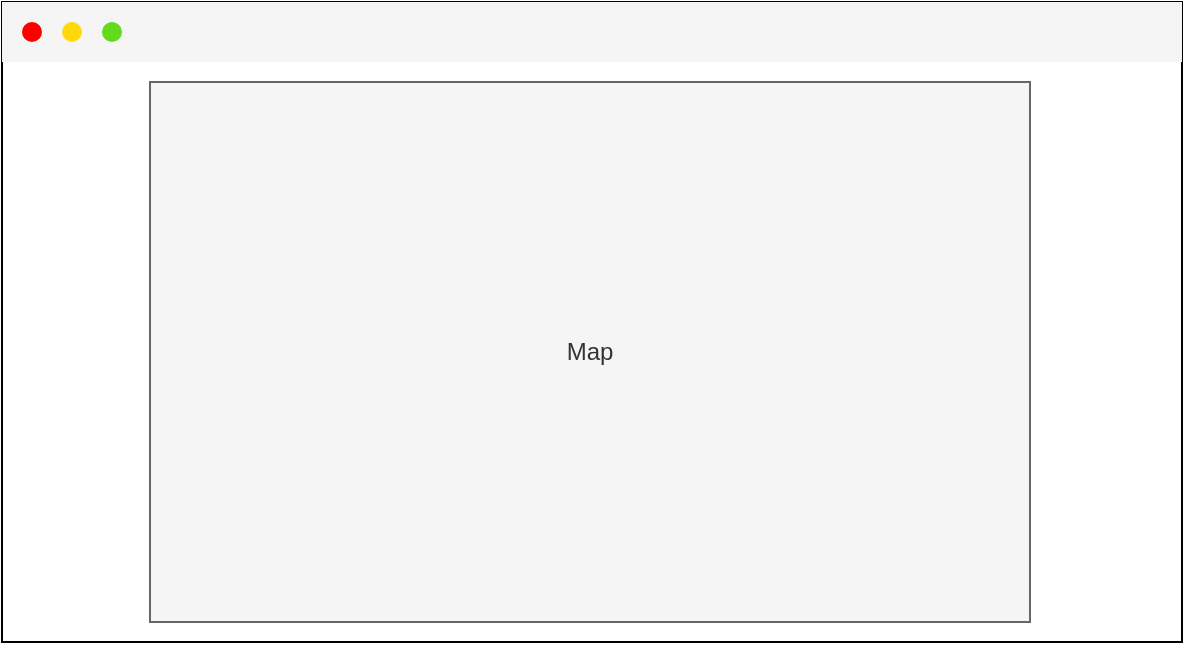<mxfile>
    <diagram id="qcOpGuPaLDO8YCAh5vGF" name="第 1 页">
        <mxGraphModel dx="679" dy="797" grid="1" gridSize="10" guides="1" tooltips="1" connect="1" arrows="1" fold="1" page="1" pageScale="1" pageWidth="827" pageHeight="1169" math="0" shadow="0">
            <root>
                <mxCell id="0"/>
                <mxCell id="1" parent="0"/>
                <mxCell id="8" value="" style="rounded=0;whiteSpace=wrap;html=1;shadow=0;glass=0;sketch=0;strokeColor=default;fillColor=none;" vertex="1" parent="1">
                    <mxGeometry x="120" y="160" width="590" height="320" as="geometry"/>
                </mxCell>
                <mxCell id="9" value="" style="rounded=0;whiteSpace=wrap;html=1;shadow=0;glass=0;sketch=0;strokeColor=none;fillColor=#f5f5f5;fontColor=#333333;" vertex="1" parent="1">
                    <mxGeometry x="120" y="160" width="590" height="30" as="geometry"/>
                </mxCell>
                <mxCell id="4" value="" style="ellipse;whiteSpace=wrap;html=1;aspect=fixed;strokeColor=none;fillColor=#FF0000;" vertex="1" parent="1">
                    <mxGeometry x="130" y="170" width="10" height="10" as="geometry"/>
                </mxCell>
                <mxCell id="5" value="" style="ellipse;whiteSpace=wrap;html=1;aspect=fixed;strokeColor=none;fillColor=#FFD70D;" vertex="1" parent="1">
                    <mxGeometry x="150" y="170" width="10" height="10" as="geometry"/>
                </mxCell>
                <mxCell id="6" value="" style="ellipse;whiteSpace=wrap;html=1;aspect=fixed;strokeColor=none;fillColor=#62DB1D;" vertex="1" parent="1">
                    <mxGeometry x="170" y="170" width="10" height="10" as="geometry"/>
                </mxCell>
                <mxCell id="24" value="Map" style="rounded=0;whiteSpace=wrap;html=1;shadow=0;glass=0;sketch=0;strokeColor=#666666;fillColor=#f5f5f5;fontColor=#333333;" vertex="1" parent="1">
                    <mxGeometry x="194" y="200" width="440" height="270" as="geometry"/>
                </mxCell>
            </root>
        </mxGraphModel>
    </diagram>
</mxfile>